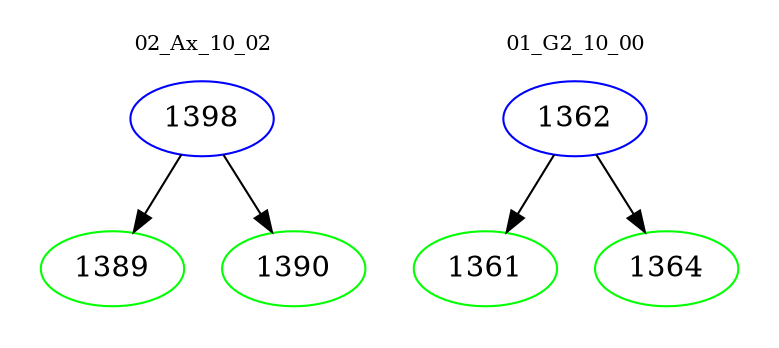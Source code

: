 digraph{
subgraph cluster_0 {
color = white
label = "02_Ax_10_02";
fontsize=10;
T0_1398 [label="1398", color="blue"]
T0_1398 -> T0_1389 [color="black"]
T0_1389 [label="1389", color="green"]
T0_1398 -> T0_1390 [color="black"]
T0_1390 [label="1390", color="green"]
}
subgraph cluster_1 {
color = white
label = "01_G2_10_00";
fontsize=10;
T1_1362 [label="1362", color="blue"]
T1_1362 -> T1_1361 [color="black"]
T1_1361 [label="1361", color="green"]
T1_1362 -> T1_1364 [color="black"]
T1_1364 [label="1364", color="green"]
}
}

